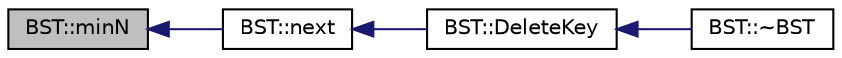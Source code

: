 digraph "BST::minN"
{
  edge [fontname="Helvetica",fontsize="10",labelfontname="Helvetica",labelfontsize="10"];
  node [fontname="Helvetica",fontsize="10",shape=record];
  rankdir="LR";
  Node1 [label="BST::minN",height=0.2,width=0.4,color="black", fillcolor="grey75", style="filled" fontcolor="black"];
  Node1 -> Node2 [dir="back",color="midnightblue",fontsize="10",style="solid",fontname="Helvetica"];
  Node2 [label="BST::next",height=0.2,width=0.4,color="black", fillcolor="white", style="filled",URL="$class_b_s_t.html#abf32ad40eb28fd4dc67658173eb86e78",tooltip="Metoda next. "];
  Node2 -> Node3 [dir="back",color="midnightblue",fontsize="10",style="solid",fontname="Helvetica"];
  Node3 [label="BST::DeleteKey",height=0.2,width=0.4,color="black", fillcolor="white", style="filled",URL="$class_b_s_t.html#a9fc8f734b86958c96a3b2896ac6117a3",tooltip="Metoda DeleteKey. "];
  Node3 -> Node4 [dir="back",color="midnightblue",fontsize="10",style="solid",fontname="Helvetica"];
  Node4 [label="BST::~BST",height=0.2,width=0.4,color="black", fillcolor="white", style="filled",URL="$class_b_s_t.html#aff9c7948fbba37844d2893b920ddc238",tooltip="Destruktor BST. "];
}
